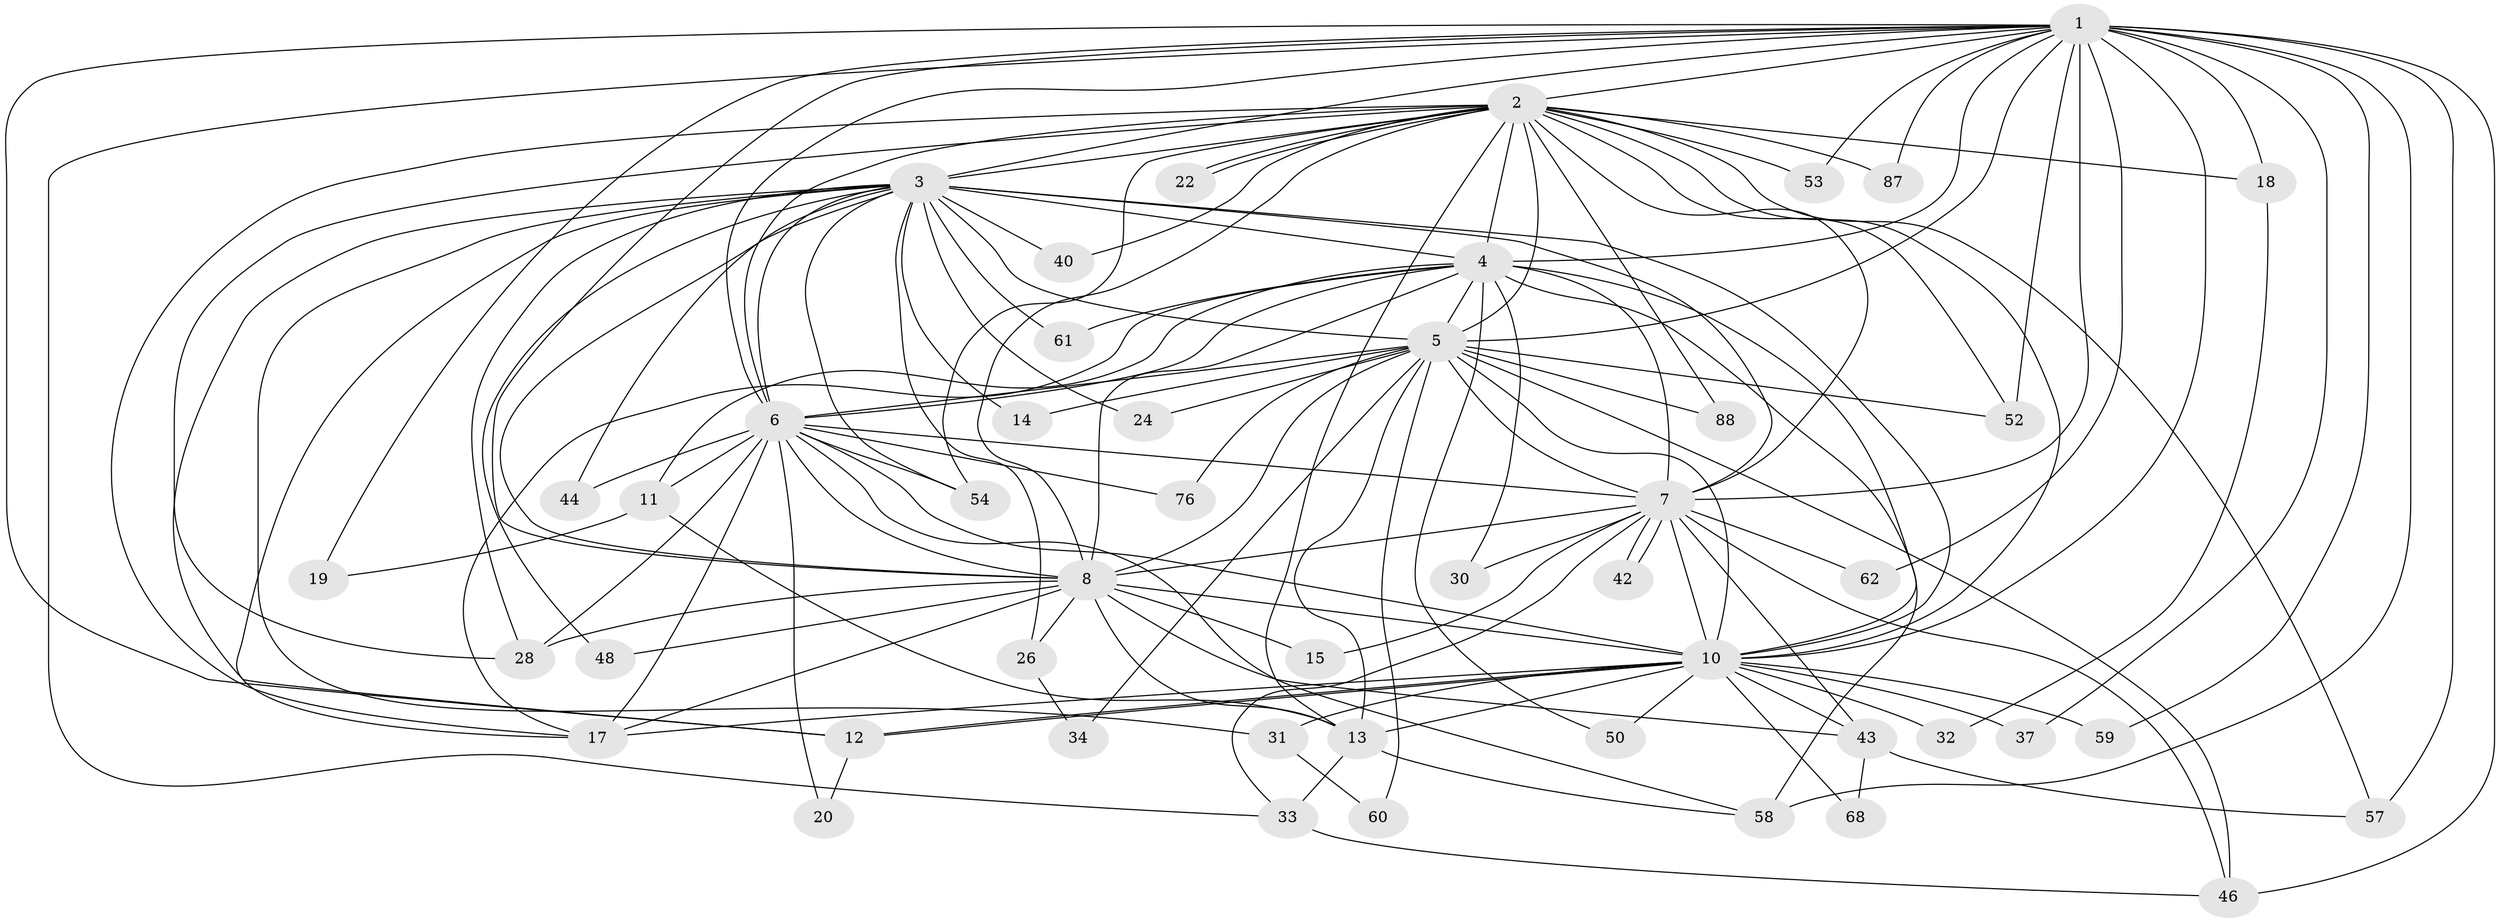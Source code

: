 // original degree distribution, {29: 0.010309278350515464, 27: 0.010309278350515464, 23: 0.010309278350515464, 15: 0.010309278350515464, 19: 0.010309278350515464, 20: 0.010309278350515464, 26: 0.010309278350515464, 17: 0.010309278350515464, 13: 0.010309278350515464, 22: 0.010309278350515464, 6: 0.010309278350515464, 5: 0.041237113402061855, 2: 0.5979381443298969, 8: 0.010309278350515464, 4: 0.08247422680412371, 3: 0.15463917525773196}
// Generated by graph-tools (version 1.1) at 2025/13/03/09/25 04:13:51]
// undirected, 48 vertices, 134 edges
graph export_dot {
graph [start="1"]
  node [color=gray90,style=filled];
  1;
  2 [super="+35+29"];
  3 [super="+21"];
  4 [super="+90+9+16"];
  5;
  6;
  7 [super="+71+96+93+63+23+56+47+49"];
  8;
  10 [super="+25"];
  11 [super="+39"];
  12 [super="+81"];
  13 [super="+27+38"];
  14;
  15;
  17 [super="+84+36"];
  18;
  19;
  20;
  22;
  24;
  26;
  28 [super="+73+41"];
  30;
  31;
  32;
  33;
  34;
  37;
  40;
  42;
  43 [super="+51"];
  44;
  46 [super="+67"];
  48;
  50;
  52 [super="+69"];
  53;
  54 [super="+78"];
  57 [super="+75"];
  58 [super="+82+74+95"];
  59;
  60;
  61;
  62 [super="+77"];
  68;
  76;
  87;
  88;
  1 -- 2 [weight=2];
  1 -- 3;
  1 -- 4 [weight=2];
  1 -- 5;
  1 -- 6;
  1 -- 7 [weight=4];
  1 -- 8;
  1 -- 10 [weight=2];
  1 -- 18;
  1 -- 19;
  1 -- 33;
  1 -- 37;
  1 -- 46;
  1 -- 52;
  1 -- 53;
  1 -- 59;
  1 -- 62 [weight=2];
  1 -- 87;
  1 -- 58 [weight=2];
  1 -- 57;
  1 -- 12;
  2 -- 3;
  2 -- 4 [weight=4];
  2 -- 5;
  2 -- 6;
  2 -- 7 [weight=2];
  2 -- 8;
  2 -- 10 [weight=2];
  2 -- 13;
  2 -- 18;
  2 -- 22;
  2 -- 22;
  2 -- 28;
  2 -- 40;
  2 -- 53;
  2 -- 57 [weight=2];
  2 -- 87;
  2 -- 88;
  2 -- 52;
  2 -- 54;
  2 -- 17;
  3 -- 4 [weight=3];
  3 -- 5;
  3 -- 6;
  3 -- 7 [weight=2];
  3 -- 8;
  3 -- 10;
  3 -- 14;
  3 -- 24;
  3 -- 26;
  3 -- 31;
  3 -- 40;
  3 -- 44;
  3 -- 48;
  3 -- 54;
  3 -- 61;
  3 -- 28;
  3 -- 17;
  3 -- 12;
  4 -- 5 [weight=3];
  4 -- 6 [weight=2];
  4 -- 7 [weight=5];
  4 -- 8 [weight=2];
  4 -- 10 [weight=3];
  4 -- 30;
  4 -- 50;
  4 -- 11 [weight=2];
  4 -- 58;
  4 -- 61;
  4 -- 17;
  5 -- 6;
  5 -- 7;
  5 -- 8;
  5 -- 10;
  5 -- 14;
  5 -- 24;
  5 -- 34;
  5 -- 52;
  5 -- 60;
  5 -- 76;
  5 -- 88;
  5 -- 13;
  5 -- 46;
  6 -- 7 [weight=2];
  6 -- 8;
  6 -- 10 [weight=2];
  6 -- 11 [weight=2];
  6 -- 20;
  6 -- 28;
  6 -- 44;
  6 -- 54;
  6 -- 76;
  6 -- 58;
  6 -- 17;
  7 -- 8 [weight=2];
  7 -- 10 [weight=2];
  7 -- 15;
  7 -- 30;
  7 -- 33;
  7 -- 42;
  7 -- 42;
  7 -- 43;
  7 -- 62;
  7 -- 46;
  8 -- 10;
  8 -- 15;
  8 -- 17;
  8 -- 26;
  8 -- 43;
  8 -- 48;
  8 -- 13;
  8 -- 28;
  10 -- 12;
  10 -- 12;
  10 -- 13;
  10 -- 31;
  10 -- 32;
  10 -- 37;
  10 -- 59;
  10 -- 68;
  10 -- 43;
  10 -- 17;
  10 -- 50;
  11 -- 19;
  11 -- 13;
  12 -- 20;
  13 -- 33;
  13 -- 58;
  18 -- 32;
  26 -- 34;
  31 -- 60;
  33 -- 46;
  43 -- 57;
  43 -- 68;
}
